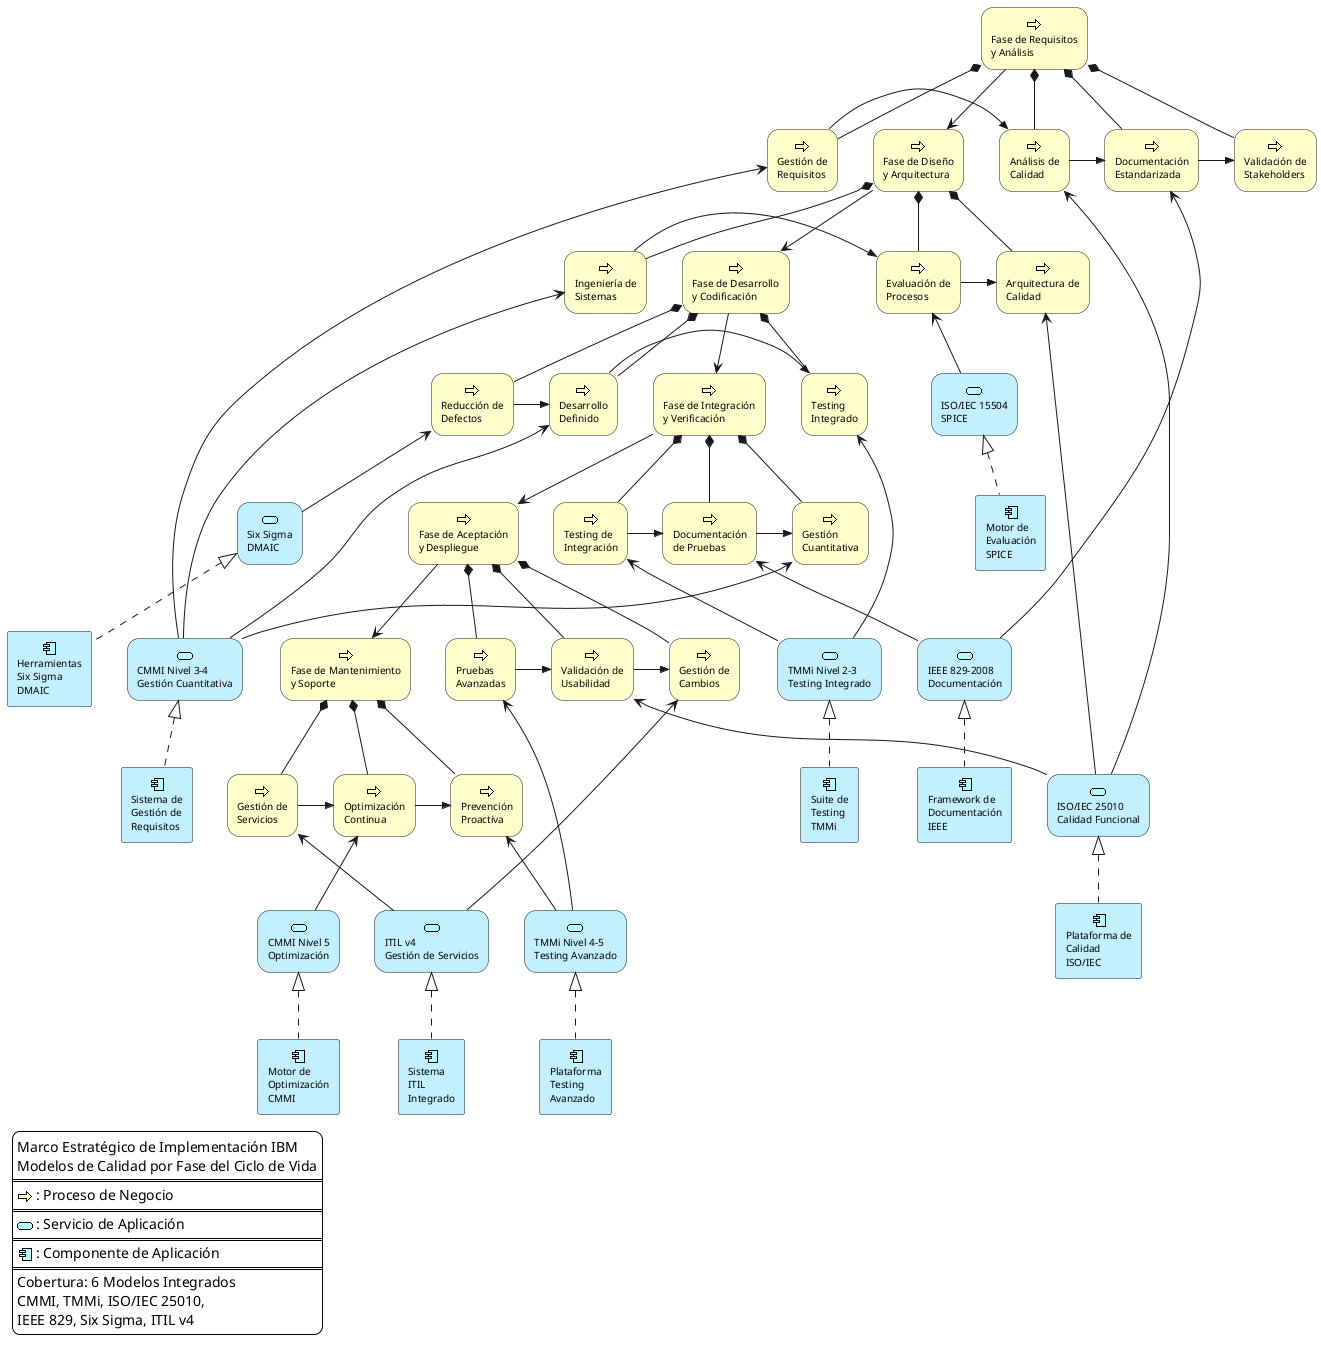 @startuml
!define RECTANGLE_SPACING 20
skinparam rectangle<<behavior>> {
    roundCorner 25
}

skinparam {
    fontSize 10
    backgroundColor transparent
    defaultFontSize 10
    classFontSize 10
    noteFontSize 9
}

sprite $bProcess jar:archimate/business-process
sprite $aService jar:archimate/application-service
sprite $aComponent jar:archimate/application-component

' === FASE DE REQUISITOS Y ANÁLISIS ===
rectangle "Fase de Requisitos\ny Análisis" as FRA <<$bProcess>><<behavior>> #Business

rectangle "Gestión de\nRequisitos" as GR <<$bProcess>><<behavior>> #Business
rectangle "Análisis de\nCalidad" as AC <<$bProcess>><<behavior>> #Business
rectangle "Documentación\nEstandarizada" as DE <<$bProcess>><<behavior>> #Business
rectangle "Validación de\nStakeholders" as VS <<$bProcess>><<behavior>> #Business

FRA *-down- GR
FRA *-down- AC
FRA *-down- DE
FRA *-down- VS

GR -right->> AC
AC -right->> DE
DE -right->> VS

' === FASE DE DISEÑO Y ARQUITECTURA ===
rectangle "Fase de Diseño\ny Arquitectura" as FDA <<$bProcess>><<behavior>> #Business

rectangle "Ingeniería de\nSistemas" as IS <<$bProcess>><<behavior>> #Business
rectangle "Evaluación de\nProcesos" as EP <<$bProcess>><<behavior>> #Business
rectangle "Arquitectura de\nCalidad" as AQ <<$bProcess>><<behavior>> #Business

FDA *-down- IS
FDA *-down- EP
FDA *-down- AQ

IS -right->> EP
EP -right->> AQ

' === FASE DE DESARROLLO Y CODIFICACIÓN ===
rectangle "Fase de Desarrollo\ny Codificación" as FDC <<$bProcess>><<behavior>> #Business

rectangle "Reducción de\nDefectos" as RD <<$bProcess>><<behavior>> #Business
rectangle "Desarrollo\nDefinido" as DD <<$bProcess>><<behavior>> #Business
rectangle "Testing\nIntegrado" as TI <<$bProcess>><<behavior>> #Business

FDC *-down- RD
FDC *-down- DD
FDC *-down- TI

RD -right->> DD
DD -right->> TI

' === FASE DE INTEGRACIÓN Y VERIFICACIÓN ===
rectangle "Fase de Integración\ny Verificación" as FIV <<$bProcess>><<behavior>> #Business

rectangle "Testing de\nIntegración" as TIN <<$bProcess>><<behavior>> #Business
rectangle "Documentación\nde Pruebas" as DP <<$bProcess>><<behavior>> #Business
rectangle "Gestión\nCuantitativa" as GC <<$bProcess>><<behavior>> #Business

FIV *-down- TIN
FIV *-down- DP
FIV *-down- GC

TIN -right->> DP
DP -right->> GC

' === SERVICIOS DE APLICACIÓN ===
rectangle "CMMI Nivel 3-4\nGestión Cuantitativa" as CMMI34 <<$aService>><<behavior>> #Application
rectangle "ISO/IEC 25010\nCalidad Funcional" as ISO25010 <<$aService>><<behavior>> #Application
rectangle "IEEE 829-2008\nDocumentación" as IEEE829 <<$aService>><<behavior>> #Application
rectangle "Six Sigma\nDMAIC" as SIXSIGMA <<$aService>><<behavior>> #Application
rectangle "TMMi Nivel 2-3\nTesting Integrado" as TMMI23 <<$aService>><<behavior>> #Application
rectangle "ISO/IEC 15504\nSPICE" as SPICE <<$aService>><<behavior>> #Application

' Conexiones Fase Requisitos
CMMI34 -up-> GR
ISO25010 -up-> AC
IEEE829 -up-> DE

' Conexiones Fase Diseño
CMMI34 -up-> IS
SPICE -up-> EP
ISO25010 -up-> AQ

' Conexiones Fase Desarrollo
SIXSIGMA -up-> RD
CMMI34 -up-> DD
TMMI23 -up-> TI

' Conexiones Fase Integración
TMMI23 -up-> TIN
IEEE829 -up-> DP
CMMI34 -up-> GC

' === COMPONENTES DE APLICACIÓN ===
rectangle "Sistema de\nGestión de\nRequisitos" as SGR <<$aComponent>> #Application
rectangle "Plataforma de\nCalidad\nISO/IEC" as PCQ <<$aComponent>> #Application
rectangle "Framework de\nDocumentación\nIEEE" as FDI <<$aComponent>> #Application
rectangle "Herramientas\nSix Sigma\nDMAIC" as HSS <<$aComponent>> #Application
rectangle "Suite de\nTesting\nTMMi" as STT <<$aComponent>> #Application
rectangle "Motor de\nEvaluación\nSPICE" as MES <<$aComponent>> #Application

SGR .up.|> CMMI34
PCQ .up.|> ISO25010
FDI .up.|> IEEE829
HSS .up.|> SIXSIGMA
STT .up.|> TMMI23
MES .up.|> SPICE

' === FLUJO PRINCIPAL ===
FRA -down-> FDA
FDA -down-> FDC
FDC -down-> FIV

' === FASE DE ACEPTACIÓN Y DESPLIEGUE ===
rectangle "Fase de Aceptación\ny Despliegue" as FAD <<$bProcess>><<behavior>> #Business

rectangle "Pruebas\nAvanzadas" as PA <<$bProcess>><<behavior>> #Business
rectangle "Validación de\nUsabilidad" as VU <<$bProcess>><<behavior>> #Business
rectangle "Gestión de\nCambios" as GCA <<$bProcess>><<behavior>> #Business

FAD *-down- PA
FAD *-down- VU
FAD *-down- GCA

PA -right->> VU
VU -right->> GCA

' === FASE DE MANTENIMIENTO Y SOPORTE ===
rectangle "Fase de Mantenimiento\ny Soporte" as FMS <<$bProcess>><<behavior>> #Business

rectangle "Gestión de\nServicios" as GS <<$bProcess>><<behavior>> #Business
rectangle "Optimización\nContinua" as OC <<$bProcess>><<behavior>> #Business
rectangle "Prevención\nProactiva" as PP <<$bProcess>><<behavior>> #Business

FMS *-down- GS
FMS *-down- OC
FMS *-down- PP

GS -right->> OC
OC -right->> PP

' === SERVICIOS ADICIONALES ===
rectangle "TMMi Nivel 4-5\nTesting Avanzado" as TMMI45 <<$aService>><<behavior>> #Application
rectangle "ITIL v4\nGestión de Servicios" as ITIL <<$aService>><<behavior>> #Application
rectangle "CMMI Nivel 5\nOptimización" as CMMI5 <<$aService>><<behavior>> #Application

' Conexiones Fase Aceptación
TMMI45 -up-> PA
ISO25010 -up-> VU
ITIL -up-> GCA

' Conexiones Fase Mantenimiento
ITIL -up-> GS
CMMI5 -up-> OC
TMMI45 -up-> PP

' === COMPONENTES ADICIONALES ===
rectangle "Plataforma\nTesting\nAvanzado" as PTA <<$aComponent>> #Application
rectangle "Sistema\nITIL\nIntegrado" as SII <<$aComponent>> #Application
rectangle "Motor de\nOptimización\nCMMI" as MOC <<$aComponent>> #Application

PTA .up.|> TMMI45
SII .up.|> ITIL
MOC .up.|> CMMI5

' === FLUJO COMPLETO ===
FIV -down-> FAD
FAD -down-> FMS

legend left
Marco Estratégico de Implementación IBM
Modelos de Calidad por Fase del Ciclo de Vida
====
<$bProcess> : Proceso de Negocio
====
<$aService> : Servicio de Aplicación
====
<$aComponent> : Componente de Aplicación
====
Cobertura: 6 Modelos Integrados
CMMI, TMMi, ISO/IEC 25010, 
IEEE 829, Six Sigma, ITIL v4
endlegend

@enduml
